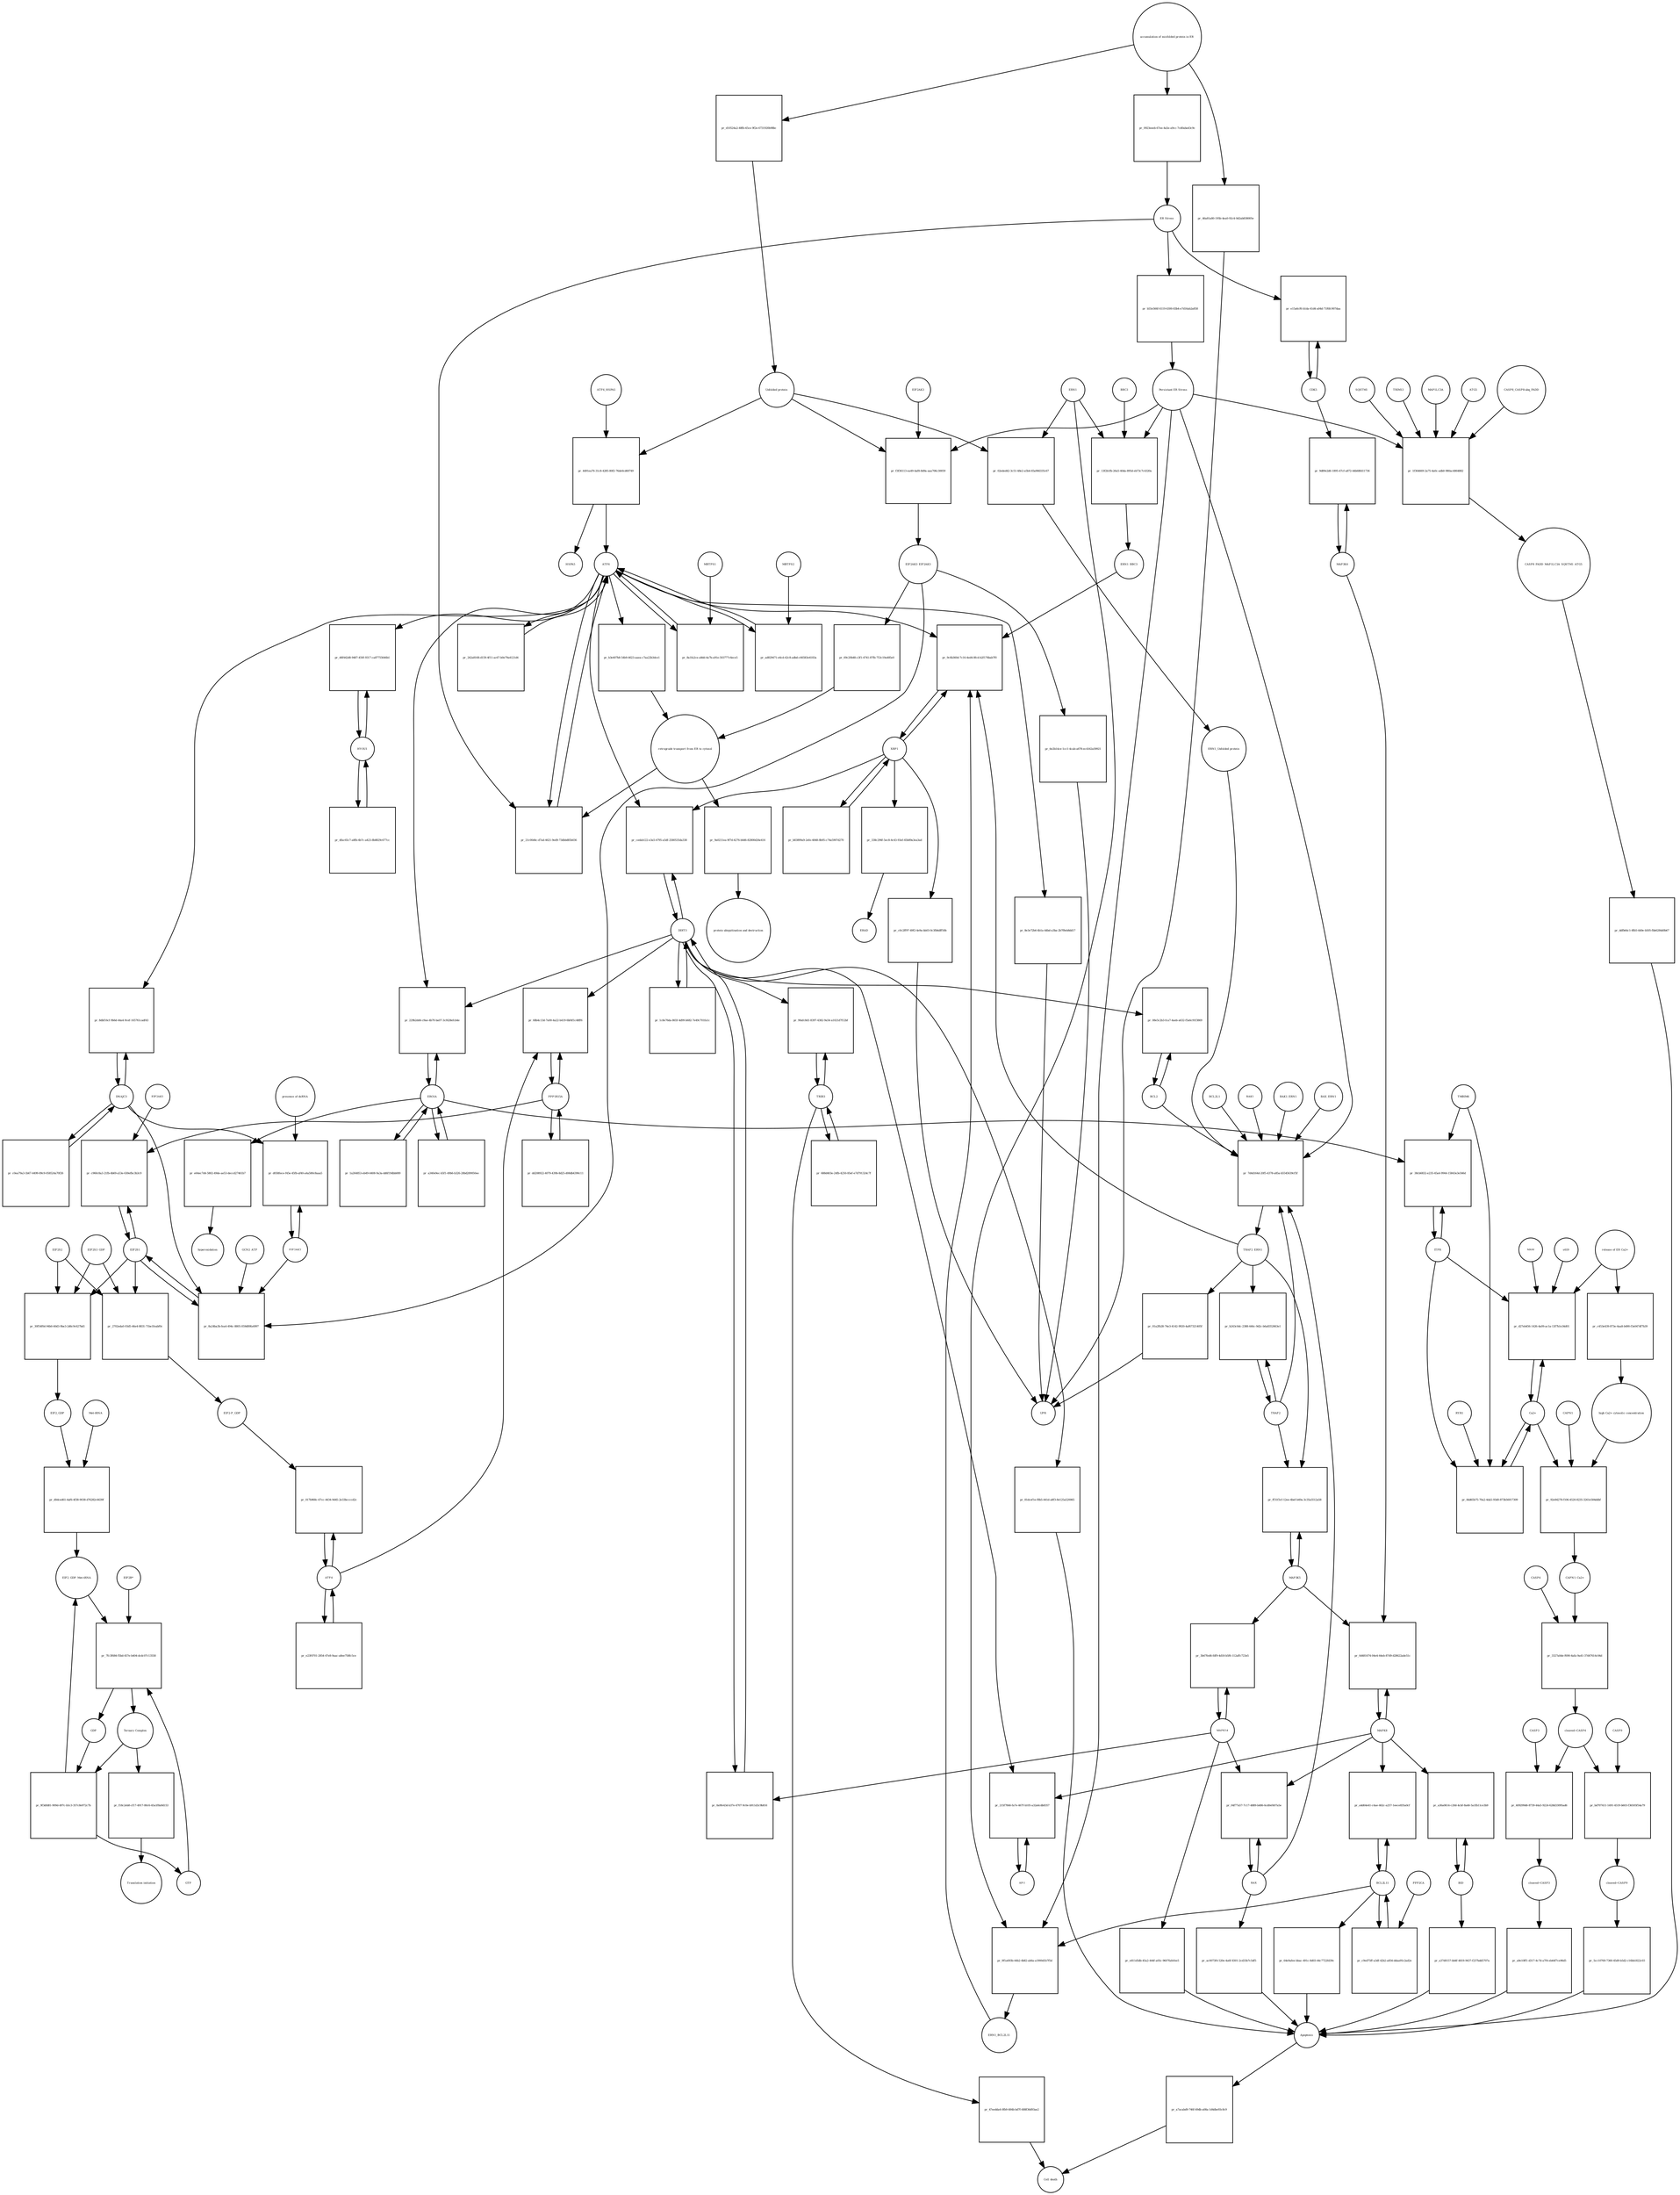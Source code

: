 strict digraph  {
ATF6_HSPA5 [annotation="", bipartite=0, cls=complex, fontsize=4, label=ATF6_HSPA5, shape=circle];
"pr_4491ea76-31c8-4285-80f2-76de0cd60749" [annotation="", bipartite=1, cls=process, fontsize=4, label="pr_4491ea76-31c8-4285-80f2-76de0cd60749", shape=square];
ATF6 [annotation="urn_miriam_hgnc.symbol_ATF6", bipartite=0, cls=macromolecule, fontsize=4, label=ATF6, shape=circle];
HSPA5 [annotation="urn_miriam_hgnc.symbol_HSPA5", bipartite=0, cls=macromolecule, fontsize=4, label=HSPA5, shape=circle];
"Unfolded protein" [annotation="", bipartite=0, cls=macromolecule, fontsize=4, label="Unfolded protein", shape=circle];
ERN1 [annotation="urn_miriam_hgnc.symbol_ERN1", bipartite=0, cls=macromolecule, fontsize=4, label=ERN1, shape=circle];
"pr_02eded42-3c51-48e2-a5b4-65a966335c67" [annotation="", bipartite=1, cls=process, fontsize=4, label="pr_02eded42-3c51-48e2-a5b4-65a966335c67", shape=square];
"ERN1_Unfolded protein" [annotation="", bipartite=0, cls=complex, fontsize=4, label="ERN1_Unfolded protein", shape=circle];
EIF2AK3_EIF2AK3 [annotation="", bipartite=0, cls=complex, fontsize=4, label=EIF2AK3_EIF2AK3, shape=circle];
"pr_69c20b48-c3f1-4741-87fb-753c19a485e0" [annotation="", bipartite=1, cls=process, fontsize=4, label="pr_69c20b48-c3f1-4741-87fb-753c19a485e0", shape=square];
"retrograde transport from ER to cytosol" [annotation="", bipartite=0, cls=phenotype, fontsize=4, label="retrograde transport from ER to cytosol", shape=circle];
"pr_b3e407b8-54b9-4623-aaea-c7aa22b3dce1" [annotation="", bipartite=1, cls=process, fontsize=4, label="pr_b3e407b8-54b9-4623-aaea-c7aa22b3dce1", shape=square];
"pr_9a0211ea-9f7d-4276-b0d6-82800d26e416" [annotation="", bipartite=1, cls=process, fontsize=4, label="pr_9a0211ea-9f7d-4276-b0d6-82800d26e416", shape=square];
"protein ubiquitination and destruction" [annotation="", bipartite=0, cls=phenotype, fontsize=4, label="protein ubiquitination and destruction", shape=circle];
"pr_7d4d164d-20f5-4378-a85a-b5545639cf5f" [annotation="", bipartite=1, cls=process, fontsize=4, label="pr_7d4d164d-20f5-4378-a85a-b5545639cf5f", shape=square];
TRAF2_ERN1 [annotation="", bipartite=0, cls=complex, fontsize=4, label=TRAF2_ERN1, shape=circle];
BAK1_ERN1 [annotation="", bipartite=0, cls=complex, fontsize=4, label=BAK1_ERN1, shape=circle];
BAX_ERN1 [annotation="", bipartite=0, cls=complex, fontsize=4, label=BAX_ERN1, shape=circle];
BCL2 [annotation="urn_miriam_hgnc.symbol_BCL2", bipartite=0, cls="nucleic acid feature", fontsize=4, label=BCL2, shape=circle];
BCL2L1 [annotation="urn_miriam_hgnc.symbol_BCL2L1", bipartite=0, cls=macromolecule, fontsize=4, label=BCL2L1, shape=circle];
"Persistant ER Stress" [annotation="", bipartite=0, cls=phenotype, fontsize=4, label="Persistant ER Stress", shape=circle];
BAX [annotation="urn_miriam_hgnc.symbol_BAX", bipartite=0, cls=macromolecule, fontsize=4, label=BAX, shape=circle];
BAK1 [annotation="urn_miriam_hgnc.symbol_BAK1", bipartite=0, cls=macromolecule, fontsize=4, label=BAK1, shape=circle];
TRAF2 [annotation="urn_miriam_hgnc.symbol_TRAF2", bipartite=0, cls=macromolecule, fontsize=4, label=TRAF2, shape=circle];
XBP1 [annotation="urn_miriam_hgnc.symbol_XBP1", bipartite=0, cls=macromolecule, fontsize=4, label=XBP1, shape=circle];
"pr_9c6b360d-7c16-4ed4-8fcd-b2f176bab7f0" [annotation="", bipartite=1, cls=process, fontsize=4, label="pr_9c6b360d-7c16-4ed4-8fcd-b2f176bab7f0", shape=square];
ERN1_BBC3 [annotation="", bipartite=0, cls=complex, fontsize=4, label=ERN1_BBC3, shape=circle];
ERN1_BCL2L11 [annotation="", bipartite=0, cls=complex, fontsize=4, label=ERN1_BCL2L11, shape=circle];
"pr_b83899a9-2efe-4848-8b95-c74a5907d270" [annotation="", bipartite=1, cls=process, fontsize=4, label="pr_b83899a9-2efe-4848-8b95-c74a5907d270", shape=square];
"pr_338c296f-5ec8-4c43-93ef-65b89a3ea3ad" [annotation="", bipartite=1, cls=process, fontsize=4, label="pr_338c296f-5ec8-4c43-93ef-65b89a3ea3ad", shape=square];
ERAD [annotation="", bipartite=0, cls=phenotype, fontsize=4, label=ERAD, shape=circle];
"pr_c0c2ff97-49f2-4e9a-bb03-0c3fb6dff50b" [annotation="", bipartite=1, cls=process, fontsize=4, label="pr_c0c2ff97-49f2-4e9a-bb03-0c3fb6dff50b", shape=square];
UPR [annotation="", bipartite=0, cls=phenotype, fontsize=4, label=UPR, shape=circle];
"pr_b243c0dc-2388-446c-9d2c-b6a8352663e1" [annotation="", bipartite=1, cls=process, fontsize=4, label="pr_b243c0dc-2388-446c-9d2c-b6a8352663e1", shape=square];
MAPK8 [annotation="urn_miriam_hgnc.symbol_MAPK8", bipartite=0, cls=macromolecule, fontsize=4, label=MAPK8, shape=circle];
"pr_0d481674-04e4-44eb-87d9-d28622ade51c" [annotation="", bipartite=1, cls=process, fontsize=4, label="pr_0d481674-04e4-44eb-87d9-d28622ade51c", shape=square];
MAP3K4 [annotation="urn_miriam_hgnc.symbol_MAP3K4", bipartite=0, cls=macromolecule, fontsize=4, label=MAP3K4, shape=circle];
MAP3K5 [annotation="urn_miriam_hgnc.symbol_MAP3K5", bipartite=0, cls=macromolecule, fontsize=4, label=MAP3K5, shape=circle];
MAPK14 [annotation="urn_miriam_hgnc.symbol_MAPK14", bipartite=0, cls=macromolecule, fontsize=4, label=MAPK14, shape=circle];
"pr_3b47fed6-fdf9-4d18-b5f6-112affc723e5" [annotation="", bipartite=1, cls=process, fontsize=4, label="pr_3b47fed6-fdf9-4d18-b5f6-112affc723e5", shape=square];
"pr_e811d5db-45a2-444f-a05c-9607fafefee5" [annotation="", bipartite=1, cls=process, fontsize=4, label="pr_e811d5db-45a2-444f-a05c-9607fafefee5", shape=square];
Apoptosis [annotation="", bipartite=0, cls=phenotype, fontsize=4, label=Apoptosis, shape=circle];
DDIT3 [annotation="urn_miriam_hgnc.symbol_DDIT3", bipartite=0, cls=macromolecule, fontsize=4, label=DDIT3, shape=circle];
"pr_0a9fe43d-b37e-4707-9c0e-b911d3c9b816" [annotation="", bipartite=1, cls=process, fontsize=4, label="pr_0a9fe43d-b37e-4707-9c0e-b911d3c9b816", shape=square];
"pr_81dcef1e-f8b5-441d-a8f3-8e125a520065" [annotation="", bipartite=1, cls=process, fontsize=4, label="pr_81dcef1e-f8b5-441d-a8f3-8e125a520065", shape=square];
"pr_08e5c2b3-fca7-4aeb-a632-f5a6c91f3869" [annotation="", bipartite=1, cls=process, fontsize=4, label="pr_08e5c2b3-fca7-4aeb-a632-f5a6c91f3869", shape=square];
"pr_21c00d4c-d7ad-4621-9ed9-73dbbd85b036" [annotation="", bipartite=1, cls=process, fontsize=4, label="pr_21c00d4c-d7ad-4621-9ed9-73dbbd85b036", shape=square];
"ER Stress" [annotation="", bipartite=0, cls=phenotype, fontsize=4, label="ER Stress", shape=circle];
"pr_8a1fa2ce-a8dd-4a7b-a91e-503777c6ece5" [annotation="", bipartite=1, cls=process, fontsize=4, label="pr_8a1fa2ce-a8dd-4a7b-a91e-503777c6ece5", shape=square];
MBTPS1 [annotation="urn_miriam_hgnc.symbol_MBTPS1", bipartite=0, cls=macromolecule, fontsize=4, label=MBTPS1, shape=circle];
"pr_ad829471-e6cd-42c8-adbd-c66583e4183a" [annotation="", bipartite=1, cls=process, fontsize=4, label="pr_ad829471-e6cd-42c8-adbd-c66583e4183a", shape=square];
MBTPS2 [annotation="urn_miriam_hgnc.symbol_MBTPS2", bipartite=0, cls=macromolecule, fontsize=4, label=MBTPS2, shape=circle];
"pr_242a8168-d159-4f11-ac67-b0e79a4121d4" [annotation="", bipartite=1, cls=process, fontsize=4, label="pr_242a8168-d159-4f11-ac67-b0e79a4121d4", shape=square];
"pr_1c8e76da-865f-4d99-b682-7e49c701fa1c" [annotation="", bipartite=1, cls=process, fontsize=4, label="pr_1c8e76da-865f-4d99-b682-7e49c701fa1c", shape=square];
"pr_cedab122-e3a5-4795-a5df-2580535da338" [annotation="", bipartite=1, cls=process, fontsize=4, label="pr_cedab122-e3a5-4795-a5df-2580535da338", shape=square];
EIF2S1 [annotation="urn_miriam_hgnc.symbol_EIF2S1", bipartite=0, cls=macromolecule, fontsize=4, label=EIF2S1, shape=circle];
"pr_8a24ba3b-fea4-494c-8805-059d89fa4997" [annotation="", bipartite=1, cls=process, fontsize=4, label="pr_8a24ba3b-fea4-494c-8805-059d89fa4997", shape=square];
GCN2_ATP [annotation="", bipartite=0, cls=complex, fontsize=4, label=GCN2_ATP, shape=circle];
EIF2AK2 [annotation="urn_miriam_hgnc.symbol_EIF2AK2", bipartite=0, cls=macromolecule, fontsize=4, label=EIF2AK2, shape=circle];
DNAJC3 [annotation="urn_miriam_hgnc.symbol_DNAJC3", bipartite=0, cls=macromolecule, fontsize=4, label=DNAJC3, shape=circle];
EIF2S2 [annotation="urn_miriam_hgnc.symbol_EIF2S2", bipartite=0, cls=macromolecule, fontsize=4, label=EIF2S2, shape=circle];
"pr_30f54f0d-94b0-40d3-9be3-2d6c9c627bd1" [annotation="", bipartite=1, cls=process, fontsize=4, label="pr_30f54f0d-94b0-40d3-9be3-2d6c9c627bd1", shape=square];
EIF2S3_GDP [annotation="", bipartite=0, cls=complex, fontsize=4, label=EIF2S3_GDP, shape=circle];
EIF2_GDP [annotation="", bipartite=0, cls=complex, fontsize=4, label=EIF2_GDP, shape=circle];
"EIF2_GDP_Met-tRNA" [annotation="", bipartite=0, cls=complex, fontsize=4, label="EIF2_GDP_Met-tRNA", shape=circle];
"pr_7fc3f684-f5bd-457e-b404-dcdc07c13558" [annotation="", bipartite=1, cls=process, fontsize=4, label="pr_7fc3f684-f5bd-457e-b404-dcdc07c13558", shape=square];
"Ternary Complex" [annotation="", bipartite=0, cls=complex, fontsize=4, label="Ternary Complex", shape=circle];
"EIF2B*" [annotation="", bipartite=0, cls=complex, fontsize=4, label="EIF2B*", shape=circle];
GTP [annotation="urn_miriam_obo.chebi_CHEBI%3A57600", bipartite=0, cls="simple chemical", fontsize=4, label=GTP, shape=circle];
GDP [annotation="urn_miriam_obo.chebi_CHEBI%3A65180", bipartite=0, cls="simple chemical", fontsize=4, label=GDP, shape=circle];
"pr_9f3dfd81-909d-497c-b5c3-357c8e972c7b" [annotation="", bipartite=1, cls=process, fontsize=4, label="pr_9f3dfd81-909d-497c-b5c3-357c8e972c7b", shape=square];
ATF4 [annotation="urn_miriam_hgnc.symbol_ATF4", bipartite=0, cls=macromolecule, fontsize=4, label=ATF4, shape=circle];
"pr_017b968c-67cc-4434-9d45-2e33bccccd2c" [annotation="", bipartite=1, cls=process, fontsize=4, label="pr_017b968c-67cc-4434-9d45-2e33bccccd2c", shape=square];
"EIF2-P_GDP" [annotation="", bipartite=0, cls=complex, fontsize=4, label="EIF2-P_GDP", shape=circle];
"pr_e23f4701-2854-47e8-9aac-a8ee758fc5ce" [annotation="", bipartite=1, cls=process, fontsize=4, label="pr_e23f4701-2854-47e8-9aac-a8ee758fc5ce", shape=square];
PPP1R15A [annotation="urn_miriam_hgnc.symbol_PPP1R15A", bipartite=0, cls=macromolecule, fontsize=4, label=PPP1R15A, shape=circle];
"pr_68b4c13d-7a00-4a22-b419-6bf4f1c48ff6" [annotation="", bipartite=1, cls=process, fontsize=4, label="pr_68b4c13d-7a00-4a22-b419-6bf4f1c48ff6", shape=square];
"pr_dd208922-4079-439b-8d25-d08db4390c11" [annotation="", bipartite=1, cls=process, fontsize=4, label="pr_dd208922-4079-439b-8d25-d08db4390c11", shape=square];
"pr_f18c2eb8-cf17-4917-80c6-45a1f8a9d153" [annotation="", bipartite=1, cls=process, fontsize=4, label="pr_f18c2eb8-cf17-4917-80c6-45a1f8a9d153", shape=square];
"Translation initiation" [annotation="", bipartite=0, cls=phenotype, fontsize=4, label="Translation initiation", shape=circle];
"pr_ff31f3cf-12ee-4bef-b49a-3c35a5512a58" [annotation="", bipartite=1, cls=process, fontsize=4, label="pr_ff31f3cf-12ee-4bef-b49a-3c35a5512a58", shape=square];
ERO1A [annotation="urn_miriam_hgnc.symbol_ERO1A", bipartite=0, cls=macromolecule, fontsize=4, label=ERO1A, shape=circle];
"pr_229b2dd4-c9ae-4b70-ba07-3cf428efcb4e" [annotation="", bipartite=1, cls=process, fontsize=4, label="pr_229b2dd4-c9ae-4b70-ba07-3cf428efcb4e", shape=square];
"pr_a340e9ec-b5f1-49b6-b326-28bd289050ee" [annotation="", bipartite=1, cls=process, fontsize=4, label="pr_a340e9ec-b5f1-49b6-b326-28bd289050ee", shape=square];
"pr_c960c8a3-21fb-4b69-a53e-630efbc3b3c9" [annotation="", bipartite=1, cls=process, fontsize=4, label="pr_c960c8a3-21fb-4b69-a53e-630efbc3b3c9", shape=square];
EIF2AK1 [annotation="urn_miriam_hgnc.symbol_EIF2AK1", bipartite=0, cls=macromolecule, fontsize=4, label=EIF2AK1, shape=circle];
"pr_04f77a57-7c17-4889-b486-6cd0ef407a5e" [annotation="", bipartite=1, cls=process, fontsize=4, label="pr_04f77a57-7c17-4889-b486-6cd0ef407a5e", shape=square];
"pr_ac0073f4-520e-4a6f-8301-2cd33b7c5df5" [annotation="", bipartite=1, cls=process, fontsize=4, label="pr_ac0073f4-520e-4a6f-8301-2cd33b7c5df5", shape=square];
"Ca2+" [annotation="urn_miriam_obo.chebi_CHEBI%3A29108", bipartite=0, cls="simple chemical", fontsize=4, label="Ca2+", shape=circle];
"pr_d27eb456-1426-4a09-ac1a-13f7b1e34d01" [annotation="", bipartite=1, cls=process, fontsize=4, label="pr_d27eb456-1426-4a09-ac1a-13f7b1e34d01", shape=square];
"release of ER Ca2+" [annotation="", bipartite=0, cls=phenotype, fontsize=4, label="release of ER Ca2+", shape=circle];
ITPR [annotation="urn_miriam_hgnc.symbol_ITPR1|urn_miriam_hgnc.symbol_ITPR2|urn_miriam_hgnc.symbol_ITPR3", bipartite=0, cls=macromolecule, fontsize=4, label=ITPR, shape=circle];
MAM [annotation="", bipartite=0, cls=phenotype, fontsize=4, label=MAM, shape=circle];
s619 [annotation="", bipartite=0, cls=complex, fontsize=4, label=s619, shape=circle];
"pr_9d89e2d6-1895-47cf-a872-44b68fd11736" [annotation="", bipartite=1, cls=process, fontsize=4, label="pr_9d89e2d6-1895-47cf-a872-44b68fd11736", shape=square];
CDK5 [annotation="urn_miriam_hgnc.symbol_CDK5", bipartite=0, cls=macromolecule, fontsize=4, label=CDK5, shape=circle];
"pr_e15a6cf6-b1da-41d4-a04d-71f6fc907daa" [annotation="", bipartite=1, cls="uncertain process", fontsize=4, label="pr_e15a6cf6-b1da-41d4-a04d-71f6fc907daa", shape=square];
"pr_a7acabd9-746f-49db-a08a-1d4dbe93c8c9" [annotation="", bipartite=1, cls=process, fontsize=4, label="pr_a7acabd9-746f-49db-a08a-1d4dbe93c8c9", shape=square];
"Cell death" [annotation="", bipartite=0, cls=phenotype, fontsize=4, label="Cell death", shape=circle];
"pr_8dd65b75-70a2-4da5-93d0-873b56017309" [annotation="", bipartite=1, cls=process, fontsize=4, label="pr_8dd65b75-70a2-4da5-93d0-873b56017309", shape=square];
TMBIM6 [annotation="urn_miriam_hgnc.symbol_TMBIM6", bipartite=0, cls=macromolecule, fontsize=4, label=TMBIM6, shape=circle];
RYR1 [annotation="urn_miriam_hgnc.symbol_RYR1", bipartite=0, cls=macromolecule, fontsize=4, label=RYR1, shape=circle];
EIF2AK3 [annotation="urn_miriam_hgnc.symbol_EIF2AK3", bipartite=0, cls=macromolecule, fontsize=4, label=EIF2AK3, shape=circle];
"pr_f3f36113-ea49-4af8-8d9a-aaa706c30059" [annotation="", bipartite=1, cls=process, fontsize=4, label="pr_f3f36113-ea49-4af8-8d9a-aaa706c30059", shape=square];
"pr_e64ec7d4-5802-49de-ae53-deccd27461b7" [annotation="", bipartite=1, cls=process, fontsize=4, label="pr_e64ec7d4-5802-49de-ae53-deccd27461b7", shape=square];
hyperoxidation [annotation="", bipartite=0, cls=phenotype, fontsize=4, label=hyperoxidation, shape=circle];
"pr_1a264853-eb49-4408-9a3a-dd6f19dbb089" [annotation="", bipartite=1, cls=process, fontsize=4, label="pr_1a264853-eb49-4408-9a3a-dd6f19dbb089", shape=square];
"pr_b55e566f-6119-4300-83b4-e7d16ab2a858" [annotation="", bipartite=1, cls=process, fontsize=4, label="pr_b55e566f-6119-4300-83b4-e7d16ab2a858", shape=square];
"CASP8_CASP8-ubq_FADD" [annotation="", bipartite=0, cls=complex, fontsize=4, label="CASP8_CASP8-ubq_FADD", shape=circle];
"pr_1f364669-2a75-4a0c-adb0-980ac4864882" [annotation="", bipartite=1, cls=process, fontsize=4, label="pr_1f364669-2a75-4a0c-adb0-980ac4864882", shape=square];
"SQSTM1 " [annotation="urn_miriam_hgnc.symbol_SQSTM1", bipartite=0, cls=macromolecule, fontsize=4, label="SQSTM1 ", shape=circle];
CASP8_FADD_MAP1LC3A_SQSTM1_ATG5 [annotation="", bipartite=0, cls=complex, fontsize=4, label=CASP8_FADD_MAP1LC3A_SQSTM1_ATG5, shape=circle];
TRIM13 [annotation="urn_miriam_hgnc.symbol_TRIM13", bipartite=0, cls=macromolecule, fontsize=4, label=TRIM13, shape=circle];
MAP1LC3A [annotation="urn_miriam_hgnc.symbol_MAP1LC3A", bipartite=0, cls=macromolecule, fontsize=4, label=MAP1LC3A, shape=circle];
ATG5 [annotation="urn_miriam_hgnc.symbol_ATG5", bipartite=0, cls=macromolecule, fontsize=4, label=ATG5, shape=circle];
"pr_ddfb64c1-8fb5-440e-b505-fbb6284d0b67" [annotation="", bipartite=1, cls=process, fontsize=4, label="pr_ddfb64c1-8fb5-440e-b505-fbb6284d0b67", shape=square];
"AP-1" [annotation="urn_miriam_hgnc.symbol_FOS|urn_miriam_hgnc.symbol_FOSB|urn_miriam_hgnc.symbol_FOSL1|urn_miriam_hgnc.symbol_FOSL2|urn_miriam_hgnc.symbol_JUN|urn_miriam_hgnc.symbol_JUNB|urn_miriam_hgnc.symbol_JUND", bipartite=0, cls=macromolecule, fontsize=4, label="AP-1", shape=circle];
"pr_215f7846-fa7e-467f-b105-a32a6cdb8357" [annotation="", bipartite=1, cls=process, fontsize=4, label="pr_215f7846-fa7e-467f-b105-a32a6cdb8357", shape=square];
"pr_d058fece-f45e-45fb-af40-a4a580c8aaa5" [annotation="", bipartite=1, cls=process, fontsize=4, label="pr_d058fece-f45e-45fb-af40-a4a580c8aaa5", shape=square];
"presence of dsRNA" [annotation="", bipartite=0, cls=phenotype, fontsize=4, label="presence of dsRNA", shape=circle];
"Met-tRNA" [annotation="urn_miriam_hgnc_HGNC%3A34779", bipartite=0, cls="nucleic acid feature", fontsize=4, label="Met-tRNA", shape=circle];
"pr_d0dced61-4af6-4f38-9038-d76282c6639f" [annotation="", bipartite=1, cls=process, fontsize=4, label="pr_d0dced61-4af6-4f38-9038-d76282c6639f", shape=square];
"pr_2702eda0-93d5-46e4-8831-71be1feabf0c" [annotation="", bipartite=1, cls=process, fontsize=4, label="pr_2702eda0-93d5-46e4-8831-71be1feabf0c", shape=square];
"accumulation of misfolded protein in ER" [annotation="", bipartite=0, cls=phenotype, fontsize=4, label="accumulation of misfolded protein in ER", shape=circle];
"pr_d10524a2-48fb-45ce-9f2e-6731920b98bc" [annotation="", bipartite=1, cls=process, fontsize=4, label="pr_d10524a2-48fb-45ce-9f2e-6731920b98bc", shape=square];
"pr_0923eeeb-67ee-4a5e-a9cc-7cd0aba43c9c" [annotation="", bipartite=1, cls=process, fontsize=4, label="pr_0923eeeb-67ee-4a5e-a9cc-7cd0aba43c9c", shape=square];
"pr_46a81a80-195b-4ea0-92c4-0d2ab838005e" [annotation="", bipartite=1, cls=process, fontsize=4, label="pr_46a81a80-195b-4ea0-92c4-0d2ab838005e", shape=square];
"pr_6e2b14ce-1cc1-4cab-a678-ec4162a59921" [annotation="", bipartite=1, cls=process, fontsize=4, label="pr_6e2b14ce-1cc1-4cab-a678-ec4162a59921", shape=square];
"pr_01a2fb28-74e3-4142-9920-4af67321405f" [annotation="", bipartite=1, cls=process, fontsize=4, label="pr_01a2fb28-74e3-4142-9920-4af67321405f", shape=square];
"pr_8e3e72b6-4b1a-44bd-a3ba-2b7f8eb8dd17" [annotation="", bipartite=1, cls=process, fontsize=4, label="pr_8e3e72b6-4b1a-44bd-a3ba-2b7f8eb8dd17", shape=square];
BCL2L11 [annotation="urn_miriam_hgnc.symbol_BCL2L11", bipartite=0, cls=macromolecule, fontsize=4, label=BCL2L11, shape=circle];
"pr_a4d64e41-c4ae-462c-a257-1eece835a0cf" [annotation="", bipartite=1, cls=process, fontsize=4, label="pr_a4d64e41-c4ae-462c-a257-1eece835a0cf", shape=square];
BID [annotation="urn_miriam_hgnc.symbol_BID", bipartite=0, cls=macromolecule, fontsize=4, label=BID, shape=circle];
"pr_a36a0614-c20d-4cbf-8a46-5a1fb11ce3b9" [annotation="", bipartite=1, cls=process, fontsize=4, label="pr_a36a0614-c20d-4cbf-8a46-5a1fb11ce3b9", shape=square];
"pr_64e9afee-bbac-491c-8d03-44c7722fd39c" [annotation="", bipartite=1, cls=process, fontsize=4, label="pr_64e9afee-bbac-491c-8d03-44c7722fd39c", shape=square];
"pr_a37d0157-bb4f-4819-9437-f237bdd5707a" [annotation="", bipartite=1, cls=process, fontsize=4, label="pr_a37d0157-bb4f-4819-9437-f237bdd5707a", shape=square];
"pr_9f1a693b-44b2-4b82-ab6a-a1900d1b7f5d" [annotation="", bipartite=1, cls=process, fontsize=4, label="pr_9f1a693b-44b2-4b82-ab6a-a1900d1b7f5d", shape=square];
"pr_13f2b1fb-26a5-40da-895d-eb73c7c4320a" [annotation="", bipartite=1, cls=process, fontsize=4, label="pr_13f2b1fb-26a5-40da-895d-eb73c7c4320a", shape=square];
BBC3 [annotation="urn_miriam_hgnc.symbol_BBC3", bipartite=0, cls=macromolecule, fontsize=4, label=BBC3, shape=circle];
"pr_c9ed75ff-a3df-42b2-a854-ddaa95c2ad2e" [annotation="", bipartite=1, cls=process, fontsize=4, label="pr_c9ed75ff-a3df-42b2-a854-ddaa95c2ad2e", shape=square];
PPP2CA [annotation="urn_miriam_hgnc.symbol_PPP2CA", bipartite=0, cls=macromolecule, fontsize=4, label=PPP2CA, shape=circle];
TRIB3 [annotation="urn_miriam_hgnc.symbol_TRIB3", bipartite=0, cls=macromolecule, fontsize=4, label=TRIB3, shape=circle];
"pr_90afc8d1-8397-4382-9a54-a1021d7f12bf" [annotation="", bipartite=1, cls=process, fontsize=4, label="pr_90afc8d1-8397-4382-9a54-a1021d7f12bf", shape=square];
"pr_688d403e-24fb-4250-85ef-e7d791324c7f" [annotation="", bipartite=1, cls=process, fontsize=4, label="pr_688d403e-24fb-4250-85ef-e7d791324c7f", shape=square];
"pr_47eedda4-0fb9-484b-bd7f-688f36d93ae2" [annotation="", bipartite=1, cls=process, fontsize=4, label="pr_47eedda4-0fb9-484b-bd7f-688f36d93ae2", shape=square];
"pr_c453e439-873e-4aa8-b490-f3e047df7b39" [annotation="", bipartite=1, cls=process, fontsize=4, label="pr_c453e439-873e-4aa8-b490-f3e047df7b39", shape=square];
"high Ca2+ cytosolic concentration" [annotation="", bipartite=0, cls=phenotype, fontsize=4, label="high Ca2+ cytosolic concentration", shape=circle];
"pr_8dbf16cf-9b6d-44a4-9cef-165761cadf43" [annotation="", bipartite=1, cls=process, fontsize=4, label="pr_8dbf16cf-9b6d-44a4-9cef-165761cadf43", shape=square];
"pr_c0ea79a3-1b67-4499-89c9-058524a70f26" [annotation="", bipartite=1, cls=process, fontsize=4, label="pr_c0ea79a3-1b67-4499-89c9-058524a70f26", shape=square];
"pr_38cb6832-e235-45a4-9944-15843e3e566d" [annotation="", bipartite=1, cls=process, fontsize=4, label="pr_38cb6832-e235-45a4-9944-15843e3e566d", shape=square];
CASP4 [annotation="urn_miriam_hgnc.symbol_CASP4", bipartite=0, cls=macromolecule, fontsize=4, label=CASP4, shape=circle];
"pr_3327a0de-f690-4afa-9a41-37d47614c04d" [annotation="", bipartite=1, cls=process, fontsize=4, label="pr_3327a0de-f690-4afa-9a41-37d47614c04d", shape=square];
"cleaved~CASP4" [annotation="urn_miriam_hgnc.symbol_CASP4", bipartite=0, cls=macromolecule, fontsize=4, label="cleaved~CASP4", shape=circle];
"CAPN1_Ca2+" [annotation="", bipartite=0, cls=complex, fontsize=4, label="CAPN1_Ca2+", shape=circle];
CASP3 [annotation="urn_miriam_hgnc.symbol_CASP3", bipartite=0, cls=macromolecule, fontsize=4, label=CASP3, shape=circle];
"pr_409299d6-8739-44a5-9224-628d33095ad6" [annotation="", bipartite=1, cls=process, fontsize=4, label="pr_409299d6-8739-44a5-9224-628d33095ad6", shape=square];
"cleaved~CASP3" [annotation="urn_miriam_hgnc.symbol_CASP3", bipartite=0, cls=macromolecule, fontsize=4, label="cleaved~CASP3", shape=circle];
CASP9 [annotation="urn_miriam_hgnc.symbol_CSAP9", bipartite=0, cls=macromolecule, fontsize=4, label=CASP9, shape=circle];
"pr_bd707411-1491-4519-b603-f36505f54a79" [annotation="", bipartite=1, cls=process, fontsize=4, label="pr_bd707411-1491-4519-b603-f36505f54a79", shape=square];
"cleaved~CASP9" [annotation="urn_miriam_hgnc.symbol_CASP9", bipartite=0, cls=macromolecule, fontsize=4, label="cleaved~CASP9", shape=circle];
CAPN1 [annotation="urn_miriam_hgnc.symbol_CAPN1", bipartite=0, cls=macromolecule, fontsize=4, label=CAPN1, shape=circle];
"pr_92e84278-f106-4520-8235-3261e584ddbf" [annotation="", bipartite=1, cls=process, fontsize=4, label="pr_92e84278-f106-4520-8235-3261e584ddbf", shape=square];
"pr_a9e10ff1-d317-4c7d-a7f4-eb44f7ce96d5" [annotation="", bipartite=1, cls=process, fontsize=4, label="pr_a9e10ff1-d317-4c7d-a7f4-eb44f7ce96d5", shape=square];
"pr_5cc10769-7360-45d9-b5d2-c16bb1822c03" [annotation="", bipartite=1, cls=process, fontsize=4, label="pr_5cc10769-7360-45d9-b5d2-c16bb1822c03", shape=square];
HYOU1 [annotation="urn_miriam_hgnc.symbol_HYOU1", bipartite=0, cls=macromolecule, fontsize=4, label=HYOU1, shape=circle];
"pr_d6f442d8-9487-450f-9317-ca87755646b1" [annotation="", bipartite=1, cls=process, fontsize=4, label="pr_d6f442d8-9487-450f-9317-ca87755646b1", shape=square];
"pr_dfac65c7-a8fb-4b7c-a423-8b8829c677cc" [annotation="", bipartite=1, cls=process, fontsize=4, label="pr_dfac65c7-a8fb-4b7c-a423-8b8829c677cc", shape=square];
ATF6_HSPA5 -> "pr_4491ea76-31c8-4285-80f2-76de0cd60749"  [annotation="", interaction_type=consumption];
"pr_4491ea76-31c8-4285-80f2-76de0cd60749" -> ATF6  [annotation="", interaction_type=production];
"pr_4491ea76-31c8-4285-80f2-76de0cd60749" -> HSPA5  [annotation="", interaction_type=production];
ATF6 -> "pr_b3e407b8-54b9-4623-aaea-c7aa22b3dce1"  [annotation="", interaction_type=consumption];
ATF6 -> "pr_9c6b360d-7c16-4ed4-8fcd-b2f176bab7f0"  [annotation="urn_miriam_pubmed_26587781|urn_miriam_pubmed_23430059", interaction_type=catalysis];
ATF6 -> "pr_21c00d4c-d7ad-4621-9ed9-73dbbd85b036"  [annotation="", interaction_type=consumption];
ATF6 -> "pr_8a1fa2ce-a8dd-4a7b-a91e-503777c6ece5"  [annotation="", interaction_type=consumption];
ATF6 -> "pr_ad829471-e6cd-42c8-adbd-c66583e4183a"  [annotation="", interaction_type=consumption];
ATF6 -> "pr_242a8168-d159-4f11-ac67-b0e79a4121d4"  [annotation="", interaction_type=consumption];
ATF6 -> "pr_cedab122-e3a5-4795-a5df-2580535da338"  [annotation="urn_miriam_pubmed_26587781|urn_miriam_pubmed_17991856|urn_miriam_pubmed_28843399", interaction_type=catalysis];
ATF6 -> "pr_229b2dd4-c9ae-4b70-ba07-3cf428efcb4e"  [annotation="urn_miriam_pubmed_23850759|urn_miriam_pubmed_25387528", interaction_type=catalysis];
ATF6 -> "pr_8e3e72b6-4b1a-44bd-a3ba-2b7f8eb8dd17"  [annotation="", interaction_type=consumption];
ATF6 -> "pr_8dbf16cf-9b6d-44a4-9cef-165761cadf43"  [annotation="urn_miriam_pubmed_12601012|urn_miriam_pubmed_18360008", interaction_type=catalysis];
ATF6 -> "pr_d6f442d8-9487-450f-9317-ca87755646b1"  [annotation=urn_miriam_pubmed_18360008, interaction_type=catalysis];
"Unfolded protein" -> "pr_4491ea76-31c8-4285-80f2-76de0cd60749"  [annotation="urn_miriam_pubmed_19509052|urn_miriam_pubmed_12847084|urn_miriam_pubmed_23850759", interaction_type=catalysis];
"Unfolded protein" -> "pr_02eded42-3c51-48e2-a5b4-65a966335c67"  [annotation="", interaction_type=consumption];
"Unfolded protein" -> "pr_f3f36113-ea49-4af8-8d9a-aaa706c30059"  [annotation=urn_miriam_pubmed_17991856, interaction_type=catalysis];
ERN1 -> "pr_02eded42-3c51-48e2-a5b4-65a966335c67"  [annotation="", interaction_type=consumption];
ERN1 -> "pr_9f1a693b-44b2-4b82-ab6a-a1900d1b7f5d"  [annotation="", interaction_type=consumption];
ERN1 -> "pr_13f2b1fb-26a5-40da-895d-eb73c7c4320a"  [annotation="", interaction_type=consumption];
"pr_02eded42-3c51-48e2-a5b4-65a966335c67" -> "ERN1_Unfolded protein"  [annotation="", interaction_type=production];
"ERN1_Unfolded protein" -> "pr_7d4d164d-20f5-4378-a85a-b5545639cf5f"  [annotation="", interaction_type=consumption];
EIF2AK3_EIF2AK3 -> "pr_69c20b48-c3f1-4741-87fb-753c19a485e0"  [annotation="", interaction_type=consumption];
EIF2AK3_EIF2AK3 -> "pr_8a24ba3b-fea4-494c-8805-059d89fa4997"  [annotation="urn_miriam_pubmed_12667446|urn_miriam_pubmed_16246152|urn_miriam_pubmed_12601012|urn_miriam_pubmed_23850759|urn_miriam_pubmed_18360008|urn_miriam_pubmed_26587781", interaction_type=catalysis];
EIF2AK3_EIF2AK3 -> "pr_6e2b14ce-1cc1-4cab-a678-ec4162a59921"  [annotation="", interaction_type=consumption];
"pr_69c20b48-c3f1-4741-87fb-753c19a485e0" -> "retrograde transport from ER to cytosol"  [annotation="", interaction_type=production];
"retrograde transport from ER to cytosol" -> "pr_9a0211ea-9f7d-4276-b0d6-82800d26e416"  [annotation="", interaction_type=consumption];
"retrograde transport from ER to cytosol" -> "pr_21c00d4c-d7ad-4621-9ed9-73dbbd85b036"  [annotation="urn_miriam_pubmed_18360008|urn_miriam_pubmed_17991856|urn_miriam_pubmed_26587781|urn_miriam_pubmed_12847084", interaction_type=inhibition];
"pr_b3e407b8-54b9-4623-aaea-c7aa22b3dce1" -> "retrograde transport from ER to cytosol"  [annotation="", interaction_type=production];
"pr_9a0211ea-9f7d-4276-b0d6-82800d26e416" -> "protein ubiquitination and destruction"  [annotation="", interaction_type=production];
"pr_7d4d164d-20f5-4378-a85a-b5545639cf5f" -> TRAF2_ERN1  [annotation="", interaction_type=production];
TRAF2_ERN1 -> "pr_9c6b360d-7c16-4ed4-8fcd-b2f176bab7f0"  [annotation="urn_miriam_pubmed_26587781|urn_miriam_pubmed_23430059", interaction_type=catalysis];
TRAF2_ERN1 -> "pr_b243c0dc-2388-446c-9d2c-b6a8352663e1"  [annotation=urn_miriam_pubmed_23850759, interaction_type=catalysis];
TRAF2_ERN1 -> "pr_ff31f3cf-12ee-4bef-b49a-3c35a5512a58"  [annotation=urn_miriam_pubmed_23850759, interaction_type=catalysis];
TRAF2_ERN1 -> "pr_01a2fb28-74e3-4142-9920-4af67321405f"  [annotation="", interaction_type=consumption];
BAK1_ERN1 -> "pr_7d4d164d-20f5-4378-a85a-b5545639cf5f"  [annotation="urn_miriam_pubmed_23850759|urn_miriam_pubmed_23430059|urn_miriam_pubmed_26587781", interaction_type=catalysis];
BAX_ERN1 -> "pr_7d4d164d-20f5-4378-a85a-b5545639cf5f"  [annotation="urn_miriam_pubmed_23850759|urn_miriam_pubmed_23430059|urn_miriam_pubmed_26587781", interaction_type=catalysis];
BCL2 -> "pr_7d4d164d-20f5-4378-a85a-b5545639cf5f"  [annotation="urn_miriam_pubmed_23850759|urn_miriam_pubmed_23430059|urn_miriam_pubmed_26587781", interaction_type=inhibition];
BCL2 -> "pr_08e5c2b3-fca7-4aeb-a632-f5a6c91f3869"  [annotation="", interaction_type=consumption];
BCL2L1 -> "pr_7d4d164d-20f5-4378-a85a-b5545639cf5f"  [annotation="urn_miriam_pubmed_23850759|urn_miriam_pubmed_23430059|urn_miriam_pubmed_26587781", interaction_type=inhibition];
"Persistant ER Stress" -> "pr_7d4d164d-20f5-4378-a85a-b5545639cf5f"  [annotation="urn_miriam_pubmed_23850759|urn_miriam_pubmed_23430059|urn_miriam_pubmed_26587781", interaction_type=inhibition];
"Persistant ER Stress" -> "pr_f3f36113-ea49-4af8-8d9a-aaa706c30059"  [annotation=urn_miriam_pubmed_17991856, interaction_type=catalysis];
"Persistant ER Stress" -> "pr_1f364669-2a75-4a0c-adb0-980ac4864882"  [annotation=urn_miriam_pubmed_17991856, interaction_type=catalysis];
"Persistant ER Stress" -> "pr_9f1a693b-44b2-4b82-ab6a-a1900d1b7f5d"  [annotation="urn_miriam_pubmed_23850759|urn_miriam_pubmed_23430059|urn_miriam_pubmed_26587781", interaction_type=inhibition];
"Persistant ER Stress" -> "pr_13f2b1fb-26a5-40da-895d-eb73c7c4320a"  [annotation="urn_miriam_pubmed_23430059|urn_miriam_pubmed_17991856", interaction_type=inhibition];
BAX -> "pr_7d4d164d-20f5-4378-a85a-b5545639cf5f"  [annotation="urn_miriam_pubmed_23850759|urn_miriam_pubmed_23430059|urn_miriam_pubmed_26587781", interaction_type=catalysis];
BAX -> "pr_04f77a57-7c17-4889-b486-6cd0ef407a5e"  [annotation="", interaction_type=consumption];
BAX -> "pr_ac0073f4-520e-4a6f-8301-2cd33b7c5df5"  [annotation="", interaction_type=consumption];
BAK1 -> "pr_7d4d164d-20f5-4378-a85a-b5545639cf5f"  [annotation="urn_miriam_pubmed_23850759|urn_miriam_pubmed_23430059|urn_miriam_pubmed_26587781", interaction_type=catalysis];
TRAF2 -> "pr_7d4d164d-20f5-4378-a85a-b5545639cf5f"  [annotation="", interaction_type=consumption];
TRAF2 -> "pr_b243c0dc-2388-446c-9d2c-b6a8352663e1"  [annotation="", interaction_type=consumption];
TRAF2 -> "pr_ff31f3cf-12ee-4bef-b49a-3c35a5512a58"  [annotation=urn_miriam_pubmed_23850759, interaction_type=catalysis];
XBP1 -> "pr_9c6b360d-7c16-4ed4-8fcd-b2f176bab7f0"  [annotation="", interaction_type=consumption];
XBP1 -> "pr_b83899a9-2efe-4848-8b95-c74a5907d270"  [annotation="", interaction_type=consumption];
XBP1 -> "pr_338c296f-5ec8-4c43-93ef-65b89a3ea3ad"  [annotation="", interaction_type=consumption];
XBP1 -> "pr_c0c2ff97-49f2-4e9a-bb03-0c3fb6dff50b"  [annotation="", interaction_type=consumption];
XBP1 -> "pr_cedab122-e3a5-4795-a5df-2580535da338"  [annotation="urn_miriam_pubmed_26587781|urn_miriam_pubmed_17991856|urn_miriam_pubmed_28843399", interaction_type=catalysis];
"pr_9c6b360d-7c16-4ed4-8fcd-b2f176bab7f0" -> XBP1  [annotation="", interaction_type=production];
ERN1_BBC3 -> "pr_9c6b360d-7c16-4ed4-8fcd-b2f176bab7f0"  [annotation="urn_miriam_pubmed_26587781|urn_miriam_pubmed_23430059", interaction_type=catalysis];
ERN1_BCL2L11 -> "pr_9c6b360d-7c16-4ed4-8fcd-b2f176bab7f0"  [annotation="urn_miriam_pubmed_26587781|urn_miriam_pubmed_23430059", interaction_type=catalysis];
"pr_b83899a9-2efe-4848-8b95-c74a5907d270" -> XBP1  [annotation="", interaction_type=production];
"pr_338c296f-5ec8-4c43-93ef-65b89a3ea3ad" -> ERAD  [annotation="", interaction_type=production];
"pr_c0c2ff97-49f2-4e9a-bb03-0c3fb6dff50b" -> UPR  [annotation="", interaction_type=production];
"pr_b243c0dc-2388-446c-9d2c-b6a8352663e1" -> TRAF2  [annotation="", interaction_type=production];
MAPK8 -> "pr_0d481674-04e4-44eb-87d9-d28622ade51c"  [annotation="", interaction_type=consumption];
MAPK8 -> "pr_04f77a57-7c17-4889-b486-6cd0ef407a5e"  [annotation="urn_miriam_pubmed_18191217|urn_miriam_pubmed_23430059", interaction_type=catalysis];
MAPK8 -> "pr_215f7846-fa7e-467f-b105-a32a6cdb8357"  [annotation="urn_miriam_pubmed_26618107|urn_miriam_pubmed_26587781|urn_miriam_pubmed_23850759", interaction_type=catalysis];
MAPK8 -> "pr_a4d64e41-c4ae-462c-a257-1eece835a0cf"  [annotation="urn_miriam_pubmed_26018731|urn_miriam_pubmed_23850759", interaction_type=catalysis];
MAPK8 -> "pr_a36a0614-c20d-4cbf-8a46-5a1fb11ce3b9"  [annotation="urn_miriam_pubmed_23430059|urn_miriam_pubmed_11583631", interaction_type=catalysis];
"pr_0d481674-04e4-44eb-87d9-d28622ade51c" -> MAPK8  [annotation="", interaction_type=production];
MAP3K4 -> "pr_0d481674-04e4-44eb-87d9-d28622ade51c"  [annotation="urn_miriam_pubmed_18191217|urn_miriam_pubmed_23850759|urn_miriam_pubmed_26587781", interaction_type=catalysis];
MAP3K4 -> "pr_9d89e2d6-1895-47cf-a872-44b68fd11736"  [annotation="", interaction_type=consumption];
MAP3K5 -> "pr_0d481674-04e4-44eb-87d9-d28622ade51c"  [annotation="urn_miriam_pubmed_18191217|urn_miriam_pubmed_23850759|urn_miriam_pubmed_26587781", interaction_type=catalysis];
MAP3K5 -> "pr_3b47fed6-fdf9-4d18-b5f6-112affc723e5"  [annotation="urn_miriam_pubmed_23850759|urn_miriam_pubmed_12215209", interaction_type=catalysis];
MAP3K5 -> "pr_ff31f3cf-12ee-4bef-b49a-3c35a5512a58"  [annotation="", interaction_type=consumption];
MAPK14 -> "pr_3b47fed6-fdf9-4d18-b5f6-112affc723e5"  [annotation="", interaction_type=consumption];
MAPK14 -> "pr_e811d5db-45a2-444f-a05c-9607fafefee5"  [annotation="", interaction_type=consumption];
MAPK14 -> "pr_0a9fe43d-b37e-4707-9c0e-b911d3c9b816"  [annotation="urn_miriam_pubmed_23850759|urn_miriam_pubmed_23430059|urn_miriam_pubmed_26137585", interaction_type=catalysis];
MAPK14 -> "pr_04f77a57-7c17-4889-b486-6cd0ef407a5e"  [annotation="urn_miriam_pubmed_18191217|urn_miriam_pubmed_23430059", interaction_type=catalysis];
"pr_3b47fed6-fdf9-4d18-b5f6-112affc723e5" -> MAPK14  [annotation="", interaction_type=production];
"pr_e811d5db-45a2-444f-a05c-9607fafefee5" -> Apoptosis  [annotation="", interaction_type=production];
Apoptosis -> "pr_a7acabd9-746f-49db-a08a-1d4dbe93c8c9"  [annotation="", interaction_type=consumption];
DDIT3 -> "pr_0a9fe43d-b37e-4707-9c0e-b911d3c9b816"  [annotation="", interaction_type=consumption];
DDIT3 -> "pr_81dcef1e-f8b5-441d-a8f3-8e125a520065"  [annotation="", interaction_type=consumption];
DDIT3 -> "pr_08e5c2b3-fca7-4aeb-a632-f5a6c91f3869"  [annotation="urn_miriam_pubmed_30662442|urn_miriam_pubmed_23850759", interaction_type=inhibition];
DDIT3 -> "pr_1c8e76da-865f-4d99-b682-7e49c701fa1c"  [annotation="", interaction_type=consumption];
DDIT3 -> "pr_cedab122-e3a5-4795-a5df-2580535da338"  [annotation="", interaction_type=consumption];
DDIT3 -> "pr_68b4c13d-7a00-4a22-b419-6bf4f1c48ff6"  [annotation="urn_miriam_pubmed_23850759|urn_miriam_pubmed_31638256", interaction_type=catalysis];
DDIT3 -> "pr_229b2dd4-c9ae-4b70-ba07-3cf428efcb4e"  [annotation="urn_miriam_pubmed_23850759|urn_miriam_pubmed_25387528", interaction_type=catalysis];
DDIT3 -> "pr_215f7846-fa7e-467f-b105-a32a6cdb8357"  [annotation="urn_miriam_pubmed_26618107|urn_miriam_pubmed_26587781|urn_miriam_pubmed_23850759", interaction_type=catalysis];
DDIT3 -> "pr_90afc8d1-8397-4382-9a54-a1021d7f12bf"  [annotation="urn_miriam_pubmed_23430059|urn_miriam_pubmed_18940792", interaction_type=catalysis];
"pr_0a9fe43d-b37e-4707-9c0e-b911d3c9b816" -> DDIT3  [annotation="", interaction_type=production];
"pr_81dcef1e-f8b5-441d-a8f3-8e125a520065" -> Apoptosis  [annotation="", interaction_type=production];
"pr_08e5c2b3-fca7-4aeb-a632-f5a6c91f3869" -> BCL2  [annotation="", interaction_type=production];
"pr_21c00d4c-d7ad-4621-9ed9-73dbbd85b036" -> ATF6  [annotation="", interaction_type=production];
"ER Stress" -> "pr_21c00d4c-d7ad-4621-9ed9-73dbbd85b036"  [annotation="urn_miriam_pubmed_18360008|urn_miriam_pubmed_17991856|urn_miriam_pubmed_26587781|urn_miriam_pubmed_12847084", interaction_type=catalysis];
"ER Stress" -> "pr_e15a6cf6-b1da-41d4-a04d-71f6fc907daa"  [annotation=urn_miriam_pubmed_22388889, interaction_type=catalysis];
"ER Stress" -> "pr_b55e566f-6119-4300-83b4-e7d16ab2a858"  [annotation="", interaction_type=consumption];
"pr_8a1fa2ce-a8dd-4a7b-a91e-503777c6ece5" -> ATF6  [annotation="", interaction_type=production];
MBTPS1 -> "pr_8a1fa2ce-a8dd-4a7b-a91e-503777c6ece5"  [annotation="urn_miriam_pubmed_18360008|urn_miriam_pubmed_17991856|urn_miriam_pubmed_26587781|urn_miriam_pubmed_23850759", interaction_type=catalysis];
"pr_ad829471-e6cd-42c8-adbd-c66583e4183a" -> ATF6  [annotation="", interaction_type=production];
MBTPS2 -> "pr_ad829471-e6cd-42c8-adbd-c66583e4183a"  [annotation="urn_miriam_pubmed_23850759|urn_miriam_pubmed_26587781|urn_miriam_pubmed_17991856|urn_miriam_pubmed_18360008", interaction_type=catalysis];
"pr_242a8168-d159-4f11-ac67-b0e79a4121d4" -> ATF6  [annotation="", interaction_type=production];
"pr_1c8e76da-865f-4d99-b682-7e49c701fa1c" -> DDIT3  [annotation="", interaction_type=production];
"pr_cedab122-e3a5-4795-a5df-2580535da338" -> DDIT3  [annotation="", interaction_type=production];
EIF2S1 -> "pr_8a24ba3b-fea4-494c-8805-059d89fa4997"  [annotation="", interaction_type=consumption];
EIF2S1 -> "pr_30f54f0d-94b0-40d3-9be3-2d6c9c627bd1"  [annotation="", interaction_type=consumption];
EIF2S1 -> "pr_c960c8a3-21fb-4b69-a53e-630efbc3b3c9"  [annotation="", interaction_type=consumption];
EIF2S1 -> "pr_2702eda0-93d5-46e4-8831-71be1feabf0c"  [annotation="", interaction_type=consumption];
"pr_8a24ba3b-fea4-494c-8805-059d89fa4997" -> EIF2S1  [annotation="", interaction_type=production];
GCN2_ATP -> "pr_8a24ba3b-fea4-494c-8805-059d89fa4997"  [annotation="urn_miriam_pubmed_12667446|urn_miriam_pubmed_16246152|urn_miriam_pubmed_12601012|urn_miriam_pubmed_23850759|urn_miriam_pubmed_18360008|urn_miriam_pubmed_26587781", interaction_type=catalysis];
EIF2AK2 -> "pr_8a24ba3b-fea4-494c-8805-059d89fa4997"  [annotation="urn_miriam_pubmed_12667446|urn_miriam_pubmed_16246152|urn_miriam_pubmed_12601012|urn_miriam_pubmed_23850759|urn_miriam_pubmed_18360008|urn_miriam_pubmed_26587781", interaction_type=catalysis];
EIF2AK2 -> "pr_d058fece-f45e-45fb-af40-a4a580c8aaa5"  [annotation="", interaction_type=consumption];
DNAJC3 -> "pr_8a24ba3b-fea4-494c-8805-059d89fa4997"  [annotation="urn_miriam_pubmed_12667446|urn_miriam_pubmed_16246152|urn_miriam_pubmed_12601012|urn_miriam_pubmed_23850759|urn_miriam_pubmed_18360008|urn_miriam_pubmed_26587781", interaction_type=inhibition];
DNAJC3 -> "pr_d058fece-f45e-45fb-af40-a4a580c8aaa5"  [annotation="urn_miriam_pubmed_12601012|urn_miriam_pubmed_26587781|urn_miriam_pubmed_23850759", interaction_type=inhibition];
DNAJC3 -> "pr_8dbf16cf-9b6d-44a4-9cef-165761cadf43"  [annotation="", interaction_type=consumption];
DNAJC3 -> "pr_c0ea79a3-1b67-4499-89c9-058524a70f26"  [annotation="", interaction_type=consumption];
EIF2S2 -> "pr_30f54f0d-94b0-40d3-9be3-2d6c9c627bd1"  [annotation="", interaction_type=consumption];
EIF2S2 -> "pr_2702eda0-93d5-46e4-8831-71be1feabf0c"  [annotation="", interaction_type=consumption];
"pr_30f54f0d-94b0-40d3-9be3-2d6c9c627bd1" -> EIF2_GDP  [annotation="", interaction_type=production];
EIF2S3_GDP -> "pr_30f54f0d-94b0-40d3-9be3-2d6c9c627bd1"  [annotation="", interaction_type=consumption];
EIF2S3_GDP -> "pr_2702eda0-93d5-46e4-8831-71be1feabf0c"  [annotation="", interaction_type=consumption];
EIF2_GDP -> "pr_d0dced61-4af6-4f38-9038-d76282c6639f"  [annotation="", interaction_type=consumption];
"EIF2_GDP_Met-tRNA" -> "pr_7fc3f684-f5bd-457e-b404-dcdc07c13558"  [annotation="", interaction_type=consumption];
"pr_7fc3f684-f5bd-457e-b404-dcdc07c13558" -> "Ternary Complex"  [annotation="", interaction_type=production];
"pr_7fc3f684-f5bd-457e-b404-dcdc07c13558" -> GDP  [annotation="", interaction_type=production];
"Ternary Complex" -> "pr_9f3dfd81-909d-497c-b5c3-357c8e972c7b"  [annotation="", interaction_type=consumption];
"Ternary Complex" -> "pr_f18c2eb8-cf17-4917-80c6-45a1f8a9d153"  [annotation="", interaction_type=consumption];
"EIF2B*" -> "pr_7fc3f684-f5bd-457e-b404-dcdc07c13558"  [annotation="urn_miriam_pubmed_23850759|urn_miriam_pubmed_16246152", interaction_type=catalysis];
GTP -> "pr_7fc3f684-f5bd-457e-b404-dcdc07c13558"  [annotation="", interaction_type=consumption];
GDP -> "pr_9f3dfd81-909d-497c-b5c3-357c8e972c7b"  [annotation="", interaction_type=consumption];
"pr_9f3dfd81-909d-497c-b5c3-357c8e972c7b" -> "EIF2_GDP_Met-tRNA"  [annotation="", interaction_type=production];
"pr_9f3dfd81-909d-497c-b5c3-357c8e972c7b" -> GTP  [annotation="", interaction_type=production];
ATF4 -> "pr_017b968c-67cc-4434-9d45-2e33bccccd2c"  [annotation="", interaction_type=consumption];
ATF4 -> "pr_e23f4701-2854-47e8-9aac-a8ee758fc5ce"  [annotation="", interaction_type=consumption];
ATF4 -> "pr_68b4c13d-7a00-4a22-b419-6bf4f1c48ff6"  [annotation="urn_miriam_pubmed_23850759|urn_miriam_pubmed_31638256", interaction_type=catalysis];
"pr_017b968c-67cc-4434-9d45-2e33bccccd2c" -> ATF4  [annotation="", interaction_type=production];
"EIF2-P_GDP" -> "pr_017b968c-67cc-4434-9d45-2e33bccccd2c"  [annotation="urn_miriam_pubmed_15277680|urn_miriam_pubmed_16246152|urn_miriam_pubmed_23850759", interaction_type=catalysis];
"pr_e23f4701-2854-47e8-9aac-a8ee758fc5ce" -> ATF4  [annotation="", interaction_type=production];
PPP1R15A -> "pr_68b4c13d-7a00-4a22-b419-6bf4f1c48ff6"  [annotation="", interaction_type=consumption];
PPP1R15A -> "pr_dd208922-4079-439b-8d25-d08db4390c11"  [annotation="", interaction_type=consumption];
PPP1R15A -> "pr_c960c8a3-21fb-4b69-a53e-630efbc3b3c9"  [annotation="urn_miriam_pubmed_23850759|urn_miriam_pubmed_12667446|urn_miriam_pubmed_16246152|urn_miriam_pubmed_12601012", interaction_type=catalysis];
"pr_68b4c13d-7a00-4a22-b419-6bf4f1c48ff6" -> PPP1R15A  [annotation="", interaction_type=production];
"pr_dd208922-4079-439b-8d25-d08db4390c11" -> PPP1R15A  [annotation="", interaction_type=production];
"pr_f18c2eb8-cf17-4917-80c6-45a1f8a9d153" -> "Translation initiation"  [annotation="", interaction_type=production];
"pr_ff31f3cf-12ee-4bef-b49a-3c35a5512a58" -> MAP3K5  [annotation="", interaction_type=production];
ERO1A -> "pr_229b2dd4-c9ae-4b70-ba07-3cf428efcb4e"  [annotation="", interaction_type=consumption];
ERO1A -> "pr_a340e9ec-b5f1-49b6-b326-28bd289050ee"  [annotation="", interaction_type=consumption];
ERO1A -> "pr_e64ec7d4-5802-49de-ae53-deccd27461b7"  [annotation="", interaction_type=consumption];
ERO1A -> "pr_1a264853-eb49-4408-9a3a-dd6f19dbb089"  [annotation="", interaction_type=consumption];
ERO1A -> "pr_38cb6832-e235-45a4-9944-15843e3e566d"  [annotation="urn_miriam_pubmed_23850759|urn_miriam_pubmed_23430059", interaction_type=catalysis];
"pr_229b2dd4-c9ae-4b70-ba07-3cf428efcb4e" -> ERO1A  [annotation="", interaction_type=production];
"pr_a340e9ec-b5f1-49b6-b326-28bd289050ee" -> ERO1A  [annotation="", interaction_type=production];
"pr_c960c8a3-21fb-4b69-a53e-630efbc3b3c9" -> EIF2S1  [annotation="", interaction_type=production];
EIF2AK1 -> "pr_c960c8a3-21fb-4b69-a53e-630efbc3b3c9"  [annotation="urn_miriam_pubmed_23850759|urn_miriam_pubmed_12667446|urn_miriam_pubmed_16246152|urn_miriam_pubmed_12601012", interaction_type=catalysis];
"pr_04f77a57-7c17-4889-b486-6cd0ef407a5e" -> BAX  [annotation="", interaction_type=production];
"pr_ac0073f4-520e-4a6f-8301-2cd33b7c5df5" -> Apoptosis  [annotation="", interaction_type=production];
"Ca2+" -> "pr_d27eb456-1426-4a09-ac1a-13f7b1e34d01"  [annotation="", interaction_type=consumption];
"Ca2+" -> "pr_8dd65b75-70a2-4da5-93d0-873b56017309"  [annotation="", interaction_type=consumption];
"Ca2+" -> "pr_92e84278-f106-4520-8235-3261e584ddbf"  [annotation="", interaction_type=consumption];
"pr_d27eb456-1426-4a09-ac1a-13f7b1e34d01" -> "Ca2+"  [annotation="", interaction_type=production];
"release of ER Ca2+" -> "pr_d27eb456-1426-4a09-ac1a-13f7b1e34d01"  [annotation=urn_miriam_pubmed_23850759, interaction_type=catalysis];
"release of ER Ca2+" -> "pr_c453e439-873e-4aa8-b490-f3e047df7b39"  [annotation="", interaction_type=consumption];
ITPR -> "pr_d27eb456-1426-4a09-ac1a-13f7b1e34d01"  [annotation=urn_miriam_pubmed_23850759, interaction_type=catalysis];
ITPR -> "pr_8dd65b75-70a2-4da5-93d0-873b56017309"  [annotation=urn_miriam_pubmed_23850759, interaction_type=catalysis];
ITPR -> "pr_38cb6832-e235-45a4-9944-15843e3e566d"  [annotation="", interaction_type=consumption];
MAM -> "pr_d27eb456-1426-4a09-ac1a-13f7b1e34d01"  [annotation=urn_miriam_pubmed_23850759, interaction_type=catalysis];
s619 -> "pr_d27eb456-1426-4a09-ac1a-13f7b1e34d01"  [annotation=urn_miriam_pubmed_23850759, interaction_type=catalysis];
"pr_9d89e2d6-1895-47cf-a872-44b68fd11736" -> MAP3K4  [annotation="", interaction_type=production];
CDK5 -> "pr_9d89e2d6-1895-47cf-a872-44b68fd11736"  [annotation=urn_miriam_pubmed_22388889, interaction_type=catalysis];
CDK5 -> "pr_e15a6cf6-b1da-41d4-a04d-71f6fc907daa"  [annotation="", interaction_type=consumption];
"pr_e15a6cf6-b1da-41d4-a04d-71f6fc907daa" -> CDK5  [annotation="", interaction_type=production];
"pr_a7acabd9-746f-49db-a08a-1d4dbe93c8c9" -> "Cell death"  [annotation="", interaction_type=production];
"pr_8dd65b75-70a2-4da5-93d0-873b56017309" -> "Ca2+"  [annotation="", interaction_type=production];
TMBIM6 -> "pr_8dd65b75-70a2-4da5-93d0-873b56017309"  [annotation=urn_miriam_pubmed_23850759, interaction_type=catalysis];
TMBIM6 -> "pr_38cb6832-e235-45a4-9944-15843e3e566d"  [annotation="urn_miriam_pubmed_23850759|urn_miriam_pubmed_23430059", interaction_type=catalysis];
RYR1 -> "pr_8dd65b75-70a2-4da5-93d0-873b56017309"  [annotation=urn_miriam_pubmed_23850759, interaction_type=catalysis];
EIF2AK3 -> "pr_f3f36113-ea49-4af8-8d9a-aaa706c30059"  [annotation="", interaction_type=consumption];
"pr_f3f36113-ea49-4af8-8d9a-aaa706c30059" -> EIF2AK3_EIF2AK3  [annotation="", interaction_type=production];
"pr_e64ec7d4-5802-49de-ae53-deccd27461b7" -> hyperoxidation  [annotation="", interaction_type=production];
"pr_1a264853-eb49-4408-9a3a-dd6f19dbb089" -> ERO1A  [annotation="", interaction_type=production];
"pr_b55e566f-6119-4300-83b4-e7d16ab2a858" -> "Persistant ER Stress"  [annotation="", interaction_type=production];
"CASP8_CASP8-ubq_FADD" -> "pr_1f364669-2a75-4a0c-adb0-980ac4864882"  [annotation="", interaction_type=consumption];
"pr_1f364669-2a75-4a0c-adb0-980ac4864882" -> CASP8_FADD_MAP1LC3A_SQSTM1_ATG5  [annotation="", interaction_type=production];
"SQSTM1 " -> "pr_1f364669-2a75-4a0c-adb0-980ac4864882"  [annotation="", interaction_type=consumption];
CASP8_FADD_MAP1LC3A_SQSTM1_ATG5 -> "pr_ddfb64c1-8fb5-440e-b505-fbb6284d0b67"  [annotation="", interaction_type=consumption];
TRIM13 -> "pr_1f364669-2a75-4a0c-adb0-980ac4864882"  [annotation=urn_miriam_pubmed_17991856, interaction_type=catalysis];
MAP1LC3A -> "pr_1f364669-2a75-4a0c-adb0-980ac4864882"  [annotation="", interaction_type=consumption];
ATG5 -> "pr_1f364669-2a75-4a0c-adb0-980ac4864882"  [annotation="", interaction_type=consumption];
"pr_ddfb64c1-8fb5-440e-b505-fbb6284d0b67" -> Apoptosis  [annotation="", interaction_type=production];
"AP-1" -> "pr_215f7846-fa7e-467f-b105-a32a6cdb8357"  [annotation="", interaction_type=consumption];
"pr_215f7846-fa7e-467f-b105-a32a6cdb8357" -> "AP-1"  [annotation="", interaction_type=production];
"pr_d058fece-f45e-45fb-af40-a4a580c8aaa5" -> EIF2AK2  [annotation="", interaction_type=production];
"presence of dsRNA" -> "pr_d058fece-f45e-45fb-af40-a4a580c8aaa5"  [annotation="urn_miriam_pubmed_12601012|urn_miriam_pubmed_26587781|urn_miriam_pubmed_23850759", interaction_type=catalysis];
"Met-tRNA" -> "pr_d0dced61-4af6-4f38-9038-d76282c6639f"  [annotation="", interaction_type=consumption];
"pr_d0dced61-4af6-4f38-9038-d76282c6639f" -> "EIF2_GDP_Met-tRNA"  [annotation="", interaction_type=production];
"pr_2702eda0-93d5-46e4-8831-71be1feabf0c" -> "EIF2-P_GDP"  [annotation="", interaction_type=production];
"accumulation of misfolded protein in ER" -> "pr_d10524a2-48fb-45ce-9f2e-6731920b98bc"  [annotation="", interaction_type=consumption];
"accumulation of misfolded protein in ER" -> "pr_0923eeeb-67ee-4a5e-a9cc-7cd0aba43c9c"  [annotation="", interaction_type=consumption];
"accumulation of misfolded protein in ER" -> "pr_46a81a80-195b-4ea0-92c4-0d2ab838005e"  [annotation="", interaction_type=consumption];
"pr_d10524a2-48fb-45ce-9f2e-6731920b98bc" -> "Unfolded protein"  [annotation="", interaction_type=production];
"pr_0923eeeb-67ee-4a5e-a9cc-7cd0aba43c9c" -> "ER Stress"  [annotation="", interaction_type=production];
"pr_46a81a80-195b-4ea0-92c4-0d2ab838005e" -> UPR  [annotation="", interaction_type=production];
"pr_6e2b14ce-1cc1-4cab-a678-ec4162a59921" -> UPR  [annotation="", interaction_type=production];
"pr_01a2fb28-74e3-4142-9920-4af67321405f" -> UPR  [annotation="", interaction_type=production];
"pr_8e3e72b6-4b1a-44bd-a3ba-2b7f8eb8dd17" -> UPR  [annotation="", interaction_type=production];
BCL2L11 -> "pr_a4d64e41-c4ae-462c-a257-1eece835a0cf"  [annotation="", interaction_type=consumption];
BCL2L11 -> "pr_64e9afee-bbac-491c-8d03-44c7722fd39c"  [annotation="", interaction_type=consumption];
BCL2L11 -> "pr_9f1a693b-44b2-4b82-ab6a-a1900d1b7f5d"  [annotation="", interaction_type=consumption];
BCL2L11 -> "pr_c9ed75ff-a3df-42b2-a854-ddaa95c2ad2e"  [annotation="", interaction_type=consumption];
"pr_a4d64e41-c4ae-462c-a257-1eece835a0cf" -> BCL2L11  [annotation="", interaction_type=production];
BID -> "pr_a36a0614-c20d-4cbf-8a46-5a1fb11ce3b9"  [annotation="", interaction_type=consumption];
BID -> "pr_a37d0157-bb4f-4819-9437-f237bdd5707a"  [annotation="", interaction_type=consumption];
"pr_a36a0614-c20d-4cbf-8a46-5a1fb11ce3b9" -> BID  [annotation="", interaction_type=production];
"pr_64e9afee-bbac-491c-8d03-44c7722fd39c" -> Apoptosis  [annotation="", interaction_type=production];
"pr_a37d0157-bb4f-4819-9437-f237bdd5707a" -> Apoptosis  [annotation="", interaction_type=production];
"pr_9f1a693b-44b2-4b82-ab6a-a1900d1b7f5d" -> ERN1_BCL2L11  [annotation="", interaction_type=production];
"pr_13f2b1fb-26a5-40da-895d-eb73c7c4320a" -> ERN1_BBC3  [annotation="", interaction_type=production];
BBC3 -> "pr_13f2b1fb-26a5-40da-895d-eb73c7c4320a"  [annotation="", interaction_type=consumption];
"pr_c9ed75ff-a3df-42b2-a854-ddaa95c2ad2e" -> BCL2L11  [annotation="", interaction_type=production];
PPP2CA -> "pr_c9ed75ff-a3df-42b2-a854-ddaa95c2ad2e"  [annotation="urn_miriam_pubmed_23850759|urn_miriam_pubmed_23430059", interaction_type=catalysis];
TRIB3 -> "pr_90afc8d1-8397-4382-9a54-a1021d7f12bf"  [annotation="", interaction_type=consumption];
TRIB3 -> "pr_688d403e-24fb-4250-85ef-e7d791324c7f"  [annotation="", interaction_type=consumption];
TRIB3 -> "pr_47eedda4-0fb9-484b-bd7f-688f36d93ae2"  [annotation="", interaction_type=consumption];
"pr_90afc8d1-8397-4382-9a54-a1021d7f12bf" -> TRIB3  [annotation="", interaction_type=production];
"pr_688d403e-24fb-4250-85ef-e7d791324c7f" -> TRIB3  [annotation="", interaction_type=production];
"pr_47eedda4-0fb9-484b-bd7f-688f36d93ae2" -> "Cell death"  [annotation="", interaction_type=production];
"pr_c453e439-873e-4aa8-b490-f3e047df7b39" -> "high Ca2+ cytosolic concentration"  [annotation="", interaction_type=production];
"high Ca2+ cytosolic concentration" -> "pr_92e84278-f106-4520-8235-3261e584ddbf"  [annotation=urn_miriam_pubmed_19931333, interaction_type=catalysis];
"pr_8dbf16cf-9b6d-44a4-9cef-165761cadf43" -> DNAJC3  [annotation="", interaction_type=production];
"pr_c0ea79a3-1b67-4499-89c9-058524a70f26" -> DNAJC3  [annotation="", interaction_type=production];
"pr_38cb6832-e235-45a4-9944-15843e3e566d" -> ITPR  [annotation="", interaction_type=production];
CASP4 -> "pr_3327a0de-f690-4afa-9a41-37d47614c04d"  [annotation="", interaction_type=consumption];
"pr_3327a0de-f690-4afa-9a41-37d47614c04d" -> "cleaved~CASP4"  [annotation="", interaction_type=production];
"cleaved~CASP4" -> "pr_409299d6-8739-44a5-9224-628d33095ad6"  [annotation="urn_miriam_pubmed_19931333|urn_miriam_pubmed_26618107", interaction_type=catalysis];
"cleaved~CASP4" -> "pr_bd707411-1491-4519-b603-f36505f54a79"  [annotation="urn_miriam_pubmed_19931333|urn_miriam_pubmed_26618107", interaction_type=catalysis];
"CAPN1_Ca2+" -> "pr_3327a0de-f690-4afa-9a41-37d47614c04d"  [annotation=urn_miriam_pubmed_19931333, interaction_type=catalysis];
CASP3 -> "pr_409299d6-8739-44a5-9224-628d33095ad6"  [annotation="", interaction_type=consumption];
"pr_409299d6-8739-44a5-9224-628d33095ad6" -> "cleaved~CASP3"  [annotation="", interaction_type=production];
"cleaved~CASP3" -> "pr_a9e10ff1-d317-4c7d-a7f4-eb44f7ce96d5"  [annotation="", interaction_type=consumption];
CASP9 -> "pr_bd707411-1491-4519-b603-f36505f54a79"  [annotation="", interaction_type=consumption];
"pr_bd707411-1491-4519-b603-f36505f54a79" -> "cleaved~CASP9"  [annotation="", interaction_type=production];
"cleaved~CASP9" -> "pr_5cc10769-7360-45d9-b5d2-c16bb1822c03"  [annotation="", interaction_type=consumption];
CAPN1 -> "pr_92e84278-f106-4520-8235-3261e584ddbf"  [annotation="", interaction_type=consumption];
"pr_92e84278-f106-4520-8235-3261e584ddbf" -> "CAPN1_Ca2+"  [annotation="", interaction_type=production];
"pr_a9e10ff1-d317-4c7d-a7f4-eb44f7ce96d5" -> Apoptosis  [annotation="", interaction_type=production];
"pr_5cc10769-7360-45d9-b5d2-c16bb1822c03" -> Apoptosis  [annotation="", interaction_type=production];
HYOU1 -> "pr_d6f442d8-9487-450f-9317-ca87755646b1"  [annotation="", interaction_type=consumption];
HYOU1 -> "pr_dfac65c7-a8fb-4b7c-a423-8b8829c677cc"  [annotation="", interaction_type=consumption];
"pr_d6f442d8-9487-450f-9317-ca87755646b1" -> HYOU1  [annotation="", interaction_type=production];
"pr_dfac65c7-a8fb-4b7c-a423-8b8829c677cc" -> HYOU1  [annotation="", interaction_type=production];
}
